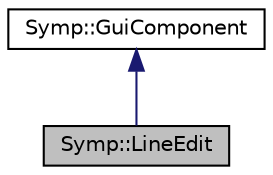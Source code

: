 digraph "Symp::LineEdit"
{
  edge [fontname="Helvetica",fontsize="10",labelfontname="Helvetica",labelfontsize="10"];
  node [fontname="Helvetica",fontsize="10",shape=record];
  Node1 [label="Symp::LineEdit",height=0.2,width=0.4,color="black", fillcolor="grey75", style="filled" fontcolor="black"];
  Node2 -> Node1 [dir="back",color="midnightblue",fontsize="10",style="solid"];
  Node2 [label="Symp::GuiComponent",height=0.2,width=0.4,color="black", fillcolor="white", style="filled",URL="$class_symp_1_1_gui_component.html",tooltip="GuiComponent facade for the creation of Menu graphical entities The GuiComponent class implements a f..."];
}
